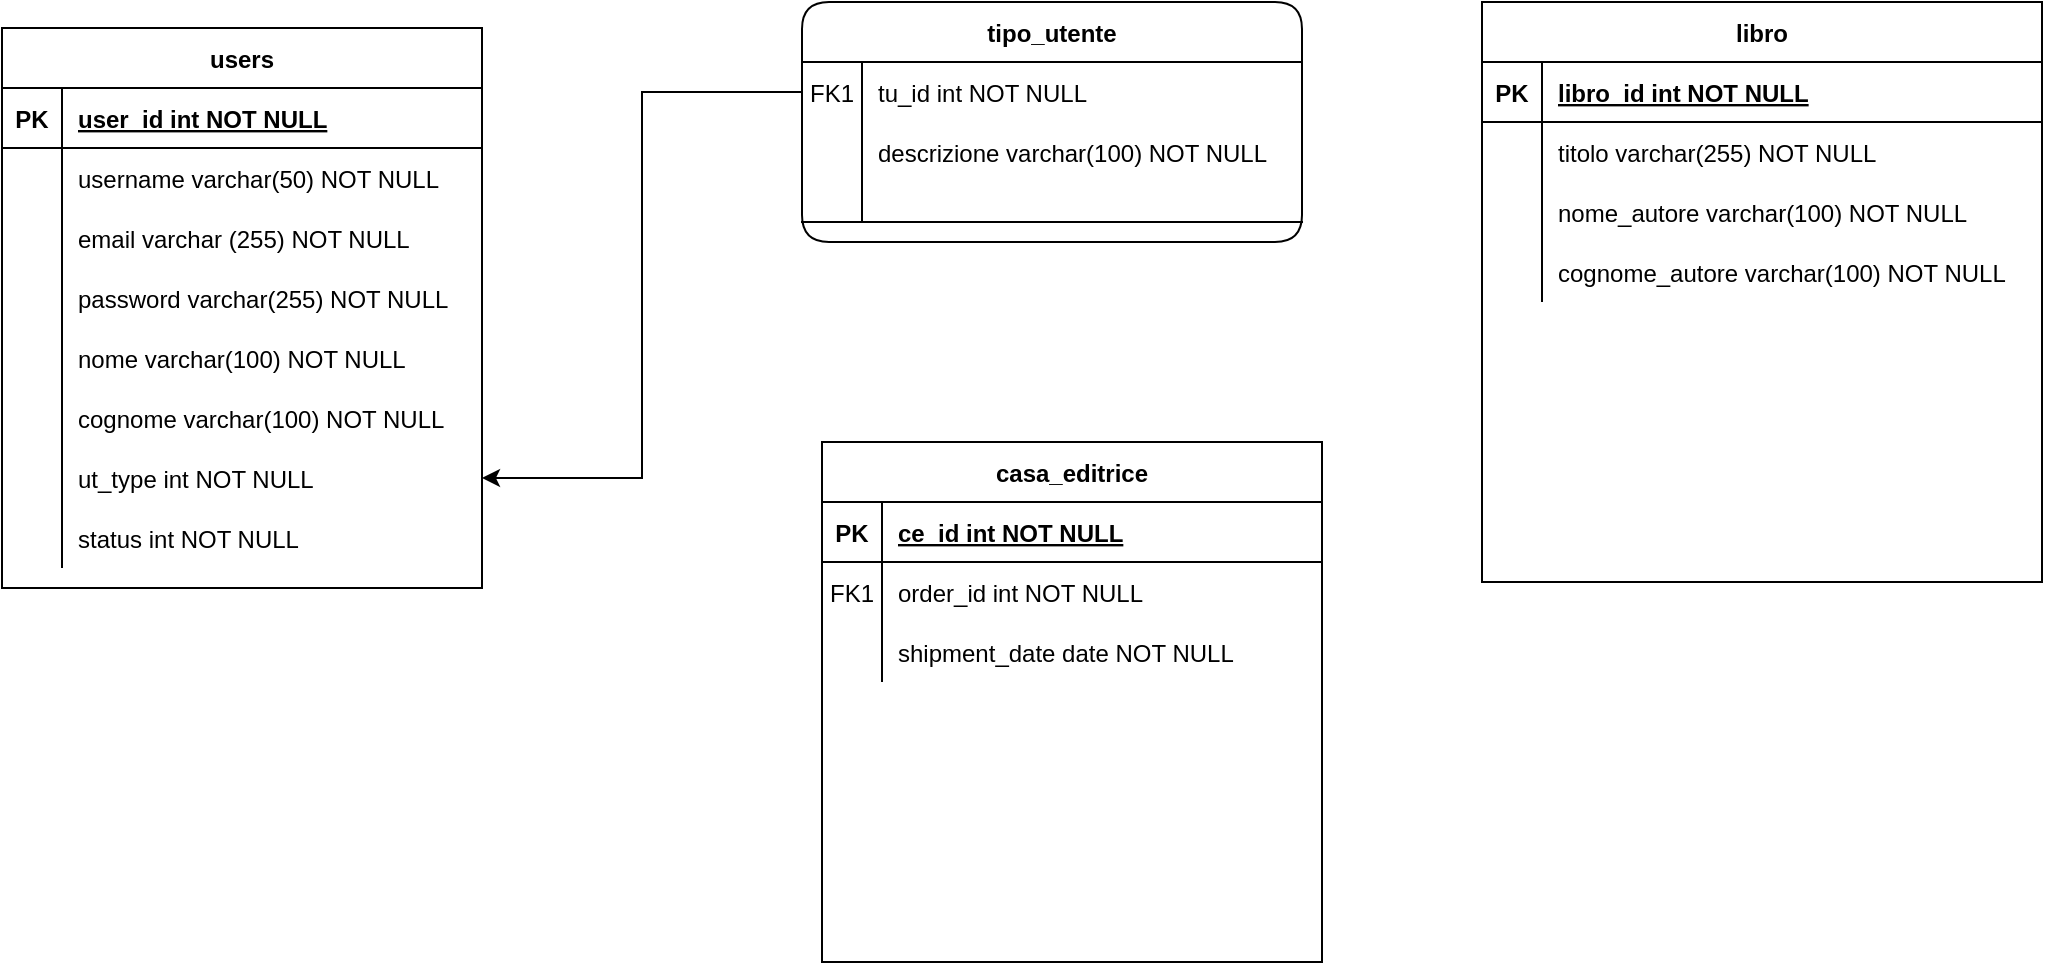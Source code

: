 <mxfile version="14.2.7" type="github">
  <diagram id="R2lEEEUBdFMjLlhIrx00" name="Page-1">
    <mxGraphModel dx="904" dy="589" grid="1" gridSize="10" guides="1" tooltips="1" connect="1" arrows="1" fold="1" page="1" pageScale="1" pageWidth="1169" pageHeight="827" math="0" shadow="0" extFonts="Permanent Marker^https://fonts.googleapis.com/css?family=Permanent+Marker">
      <root>
        <mxCell id="0" />
        <mxCell id="1" parent="0" />
        <mxCell id="C-vyLk0tnHw3VtMMgP7b-2" value="tipo_utente" style="shape=table;startSize=30;container=1;collapsible=1;childLayout=tableLayout;fixedRows=1;rowLines=0;fontStyle=1;align=center;resizeLast=1;rounded=1;" parent="1" vertex="1">
          <mxGeometry x="480" y="120" width="250" height="120" as="geometry" />
        </mxCell>
        <mxCell id="C-vyLk0tnHw3VtMMgP7b-6" value="" style="shape=partialRectangle;collapsible=0;dropTarget=0;pointerEvents=0;fillColor=none;points=[[0,0.5],[1,0.5]];portConstraint=eastwest;top=0;left=0;right=0;bottom=0;" parent="C-vyLk0tnHw3VtMMgP7b-2" vertex="1">
          <mxGeometry y="30" width="250" height="30" as="geometry" />
        </mxCell>
        <mxCell id="C-vyLk0tnHw3VtMMgP7b-7" value="FK1" style="shape=partialRectangle;overflow=hidden;connectable=0;fillColor=none;top=0;left=0;bottom=0;right=0;" parent="C-vyLk0tnHw3VtMMgP7b-6" vertex="1">
          <mxGeometry width="30" height="30" as="geometry" />
        </mxCell>
        <mxCell id="C-vyLk0tnHw3VtMMgP7b-8" value="tu_id int NOT NULL" style="shape=partialRectangle;overflow=hidden;connectable=0;fillColor=none;top=0;left=0;bottom=0;right=0;align=left;spacingLeft=6;" parent="C-vyLk0tnHw3VtMMgP7b-6" vertex="1">
          <mxGeometry x="30" width="220" height="30" as="geometry" />
        </mxCell>
        <mxCell id="C-vyLk0tnHw3VtMMgP7b-9" value="" style="shape=partialRectangle;collapsible=0;dropTarget=0;pointerEvents=0;fillColor=none;points=[[0,0.5],[1,0.5]];portConstraint=eastwest;top=0;left=0;right=0;bottom=0;" parent="C-vyLk0tnHw3VtMMgP7b-2" vertex="1">
          <mxGeometry y="60" width="250" height="30" as="geometry" />
        </mxCell>
        <mxCell id="C-vyLk0tnHw3VtMMgP7b-10" value="" style="shape=partialRectangle;overflow=hidden;connectable=0;fillColor=none;top=0;left=0;bottom=0;right=0;" parent="C-vyLk0tnHw3VtMMgP7b-9" vertex="1">
          <mxGeometry width="30" height="30" as="geometry" />
        </mxCell>
        <mxCell id="C-vyLk0tnHw3VtMMgP7b-11" value="descrizione varchar(100) NOT NULL" style="shape=partialRectangle;overflow=hidden;connectable=0;fillColor=none;top=0;left=0;bottom=0;right=0;align=left;spacingLeft=6;" parent="C-vyLk0tnHw3VtMMgP7b-9" vertex="1">
          <mxGeometry x="30" width="220" height="30" as="geometry" />
        </mxCell>
        <mxCell id="C-vyLk0tnHw3VtMMgP7b-3" value="" style="shape=partialRectangle;collapsible=0;dropTarget=0;pointerEvents=0;fillColor=none;points=[[0,0.5],[1,0.5]];portConstraint=eastwest;top=0;left=0;right=0;bottom=1;" parent="C-vyLk0tnHw3VtMMgP7b-2" vertex="1">
          <mxGeometry y="90" width="250" height="20" as="geometry" />
        </mxCell>
        <mxCell id="C-vyLk0tnHw3VtMMgP7b-4" value="" style="shape=partialRectangle;overflow=hidden;connectable=0;fillColor=none;top=0;left=0;bottom=0;right=0;fontStyle=1;" parent="C-vyLk0tnHw3VtMMgP7b-3" vertex="1">
          <mxGeometry width="30" height="20" as="geometry" />
        </mxCell>
        <mxCell id="C-vyLk0tnHw3VtMMgP7b-5" value="" style="shape=partialRectangle;overflow=hidden;connectable=0;fillColor=none;top=0;left=0;bottom=0;right=0;align=left;spacingLeft=6;fontStyle=5;" parent="C-vyLk0tnHw3VtMMgP7b-3" vertex="1">
          <mxGeometry x="30" width="220" height="20" as="geometry" />
        </mxCell>
        <mxCell id="Vtl8R_igDZuL0pvEwuOO-15" value="libro" style="shape=table;startSize=30;container=1;collapsible=1;childLayout=tableLayout;fixedRows=1;rowLines=0;fontStyle=1;align=center;resizeLast=1;" parent="1" vertex="1">
          <mxGeometry x="820" y="120" width="280" height="290" as="geometry" />
        </mxCell>
        <mxCell id="Vtl8R_igDZuL0pvEwuOO-16" value="" style="shape=partialRectangle;collapsible=0;dropTarget=0;pointerEvents=0;fillColor=none;points=[[0,0.5],[1,0.5]];portConstraint=eastwest;top=0;left=0;right=0;bottom=1;" parent="Vtl8R_igDZuL0pvEwuOO-15" vertex="1">
          <mxGeometry y="30" width="280" height="30" as="geometry" />
        </mxCell>
        <mxCell id="Vtl8R_igDZuL0pvEwuOO-17" value="PK" style="shape=partialRectangle;overflow=hidden;connectable=0;fillColor=none;top=0;left=0;bottom=0;right=0;fontStyle=1;" parent="Vtl8R_igDZuL0pvEwuOO-16" vertex="1">
          <mxGeometry width="30" height="30" as="geometry" />
        </mxCell>
        <mxCell id="Vtl8R_igDZuL0pvEwuOO-18" value="libro_id int NOT NULL " style="shape=partialRectangle;overflow=hidden;connectable=0;fillColor=none;top=0;left=0;bottom=0;right=0;align=left;spacingLeft=6;fontStyle=5;" parent="Vtl8R_igDZuL0pvEwuOO-16" vertex="1">
          <mxGeometry x="30" width="250" height="30" as="geometry" />
        </mxCell>
        <mxCell id="Vtl8R_igDZuL0pvEwuOO-19" value="" style="shape=partialRectangle;collapsible=0;dropTarget=0;pointerEvents=0;fillColor=none;points=[[0,0.5],[1,0.5]];portConstraint=eastwest;top=0;left=0;right=0;bottom=0;" parent="Vtl8R_igDZuL0pvEwuOO-15" vertex="1">
          <mxGeometry y="60" width="280" height="30" as="geometry" />
        </mxCell>
        <mxCell id="Vtl8R_igDZuL0pvEwuOO-20" value="" style="shape=partialRectangle;overflow=hidden;connectable=0;fillColor=none;top=0;left=0;bottom=0;right=0;" parent="Vtl8R_igDZuL0pvEwuOO-19" vertex="1">
          <mxGeometry width="30" height="30" as="geometry" />
        </mxCell>
        <mxCell id="Vtl8R_igDZuL0pvEwuOO-21" value="titolo varchar(255) NOT NULL" style="shape=partialRectangle;overflow=hidden;connectable=0;fillColor=none;top=0;left=0;bottom=0;right=0;align=left;spacingLeft=6;" parent="Vtl8R_igDZuL0pvEwuOO-19" vertex="1">
          <mxGeometry x="30" width="250" height="30" as="geometry" />
        </mxCell>
        <mxCell id="Vtl8R_igDZuL0pvEwuOO-22" value="" style="shape=partialRectangle;collapsible=0;dropTarget=0;pointerEvents=0;fillColor=none;points=[[0,0.5],[1,0.5]];portConstraint=eastwest;top=0;left=0;right=0;bottom=0;" parent="Vtl8R_igDZuL0pvEwuOO-15" vertex="1">
          <mxGeometry y="90" width="280" height="30" as="geometry" />
        </mxCell>
        <mxCell id="Vtl8R_igDZuL0pvEwuOO-23" value="" style="shape=partialRectangle;overflow=hidden;connectable=0;fillColor=none;top=0;left=0;bottom=0;right=0;" parent="Vtl8R_igDZuL0pvEwuOO-22" vertex="1">
          <mxGeometry width="30" height="30" as="geometry" />
        </mxCell>
        <mxCell id="Vtl8R_igDZuL0pvEwuOO-24" value="nome_autore varchar(100) NOT NULL" style="shape=partialRectangle;overflow=hidden;connectable=0;fillColor=none;top=0;left=0;bottom=0;right=0;align=left;spacingLeft=6;" parent="Vtl8R_igDZuL0pvEwuOO-22" vertex="1">
          <mxGeometry x="30" width="250" height="30" as="geometry" />
        </mxCell>
        <mxCell id="S0_BgPtVkWArHSTj8qXA-39" value="" style="shape=partialRectangle;collapsible=0;dropTarget=0;pointerEvents=0;fillColor=none;points=[[0,0.5],[1,0.5]];portConstraint=eastwest;top=0;left=0;right=0;bottom=0;" vertex="1" parent="Vtl8R_igDZuL0pvEwuOO-15">
          <mxGeometry y="120" width="280" height="30" as="geometry" />
        </mxCell>
        <mxCell id="S0_BgPtVkWArHSTj8qXA-40" value="" style="shape=partialRectangle;overflow=hidden;connectable=0;fillColor=none;top=0;left=0;bottom=0;right=0;" vertex="1" parent="S0_BgPtVkWArHSTj8qXA-39">
          <mxGeometry width="30" height="30" as="geometry" />
        </mxCell>
        <mxCell id="S0_BgPtVkWArHSTj8qXA-41" value="cognome_autore varchar(100) NOT NULL" style="shape=partialRectangle;overflow=hidden;connectable=0;fillColor=none;top=0;left=0;bottom=0;right=0;align=left;spacingLeft=6;" vertex="1" parent="S0_BgPtVkWArHSTj8qXA-39">
          <mxGeometry x="30" width="250" height="30" as="geometry" />
        </mxCell>
        <mxCell id="Vtl8R_igDZuL0pvEwuOO-26" style="edgeStyle=orthogonalEdgeStyle;rounded=0;orthogonalLoop=1;jettySize=auto;html=1;" parent="1" source="C-vyLk0tnHw3VtMMgP7b-6" target="S0_BgPtVkWArHSTj8qXA-33" edge="1">
          <mxGeometry relative="1" as="geometry">
            <mxPoint x="380" y="310" as="targetPoint" />
          </mxGeometry>
        </mxCell>
        <mxCell id="Vtl8R_igDZuL0pvEwuOO-27" value="casa_editrice" style="shape=table;startSize=30;container=1;collapsible=1;childLayout=tableLayout;fixedRows=1;rowLines=0;fontStyle=1;align=center;resizeLast=1;" parent="1" vertex="1">
          <mxGeometry x="490" y="340" width="250.0" height="260" as="geometry" />
        </mxCell>
        <mxCell id="Vtl8R_igDZuL0pvEwuOO-28" value="" style="shape=partialRectangle;collapsible=0;dropTarget=0;pointerEvents=0;fillColor=none;points=[[0,0.5],[1,0.5]];portConstraint=eastwest;top=0;left=0;right=0;bottom=1;" parent="Vtl8R_igDZuL0pvEwuOO-27" vertex="1">
          <mxGeometry y="30" width="250.0" height="30" as="geometry" />
        </mxCell>
        <mxCell id="Vtl8R_igDZuL0pvEwuOO-29" value="PK" style="shape=partialRectangle;overflow=hidden;connectable=0;fillColor=none;top=0;left=0;bottom=0;right=0;fontStyle=1;" parent="Vtl8R_igDZuL0pvEwuOO-28" vertex="1">
          <mxGeometry width="30" height="30" as="geometry" />
        </mxCell>
        <mxCell id="Vtl8R_igDZuL0pvEwuOO-30" value="ce_id int NOT NULL " style="shape=partialRectangle;overflow=hidden;connectable=0;fillColor=none;top=0;left=0;bottom=0;right=0;align=left;spacingLeft=6;fontStyle=5;" parent="Vtl8R_igDZuL0pvEwuOO-28" vertex="1">
          <mxGeometry x="30" width="220.0" height="30" as="geometry" />
        </mxCell>
        <mxCell id="Vtl8R_igDZuL0pvEwuOO-31" value="" style="shape=partialRectangle;collapsible=0;dropTarget=0;pointerEvents=0;fillColor=none;points=[[0,0.5],[1,0.5]];portConstraint=eastwest;top=0;left=0;right=0;bottom=0;" parent="Vtl8R_igDZuL0pvEwuOO-27" vertex="1">
          <mxGeometry y="60" width="250.0" height="30" as="geometry" />
        </mxCell>
        <mxCell id="Vtl8R_igDZuL0pvEwuOO-32" value="FK1" style="shape=partialRectangle;overflow=hidden;connectable=0;fillColor=none;top=0;left=0;bottom=0;right=0;" parent="Vtl8R_igDZuL0pvEwuOO-31" vertex="1">
          <mxGeometry width="30" height="30" as="geometry" />
        </mxCell>
        <mxCell id="Vtl8R_igDZuL0pvEwuOO-33" value="order_id int NOT NULL" style="shape=partialRectangle;overflow=hidden;connectable=0;fillColor=none;top=0;left=0;bottom=0;right=0;align=left;spacingLeft=6;" parent="Vtl8R_igDZuL0pvEwuOO-31" vertex="1">
          <mxGeometry x="30" width="220.0" height="30" as="geometry" />
        </mxCell>
        <mxCell id="Vtl8R_igDZuL0pvEwuOO-34" value="" style="shape=partialRectangle;collapsible=0;dropTarget=0;pointerEvents=0;fillColor=none;points=[[0,0.5],[1,0.5]];portConstraint=eastwest;top=0;left=0;right=0;bottom=0;" parent="Vtl8R_igDZuL0pvEwuOO-27" vertex="1">
          <mxGeometry y="90" width="250.0" height="30" as="geometry" />
        </mxCell>
        <mxCell id="Vtl8R_igDZuL0pvEwuOO-35" value="" style="shape=partialRectangle;overflow=hidden;connectable=0;fillColor=none;top=0;left=0;bottom=0;right=0;" parent="Vtl8R_igDZuL0pvEwuOO-34" vertex="1">
          <mxGeometry width="30" height="30" as="geometry" />
        </mxCell>
        <mxCell id="Vtl8R_igDZuL0pvEwuOO-36" value="shipment_date date NOT NULL" style="shape=partialRectangle;overflow=hidden;connectable=0;fillColor=none;top=0;left=0;bottom=0;right=0;align=left;spacingLeft=6;" parent="Vtl8R_igDZuL0pvEwuOO-34" vertex="1">
          <mxGeometry x="30" width="220.0" height="30" as="geometry" />
        </mxCell>
        <mxCell id="S0_BgPtVkWArHSTj8qXA-1" value="users" style="shape=table;startSize=30;container=1;collapsible=1;childLayout=tableLayout;fixedRows=1;rowLines=0;fontStyle=1;align=center;resizeLast=1;" vertex="1" parent="1">
          <mxGeometry x="80" y="133" width="240" height="280" as="geometry" />
        </mxCell>
        <mxCell id="S0_BgPtVkWArHSTj8qXA-2" value="" style="shape=partialRectangle;collapsible=0;dropTarget=0;pointerEvents=0;fillColor=none;top=0;left=0;bottom=1;right=0;points=[[0,0.5],[1,0.5]];portConstraint=eastwest;" vertex="1" parent="S0_BgPtVkWArHSTj8qXA-1">
          <mxGeometry y="30" width="240" height="30" as="geometry" />
        </mxCell>
        <mxCell id="S0_BgPtVkWArHSTj8qXA-3" value="PK" style="shape=partialRectangle;connectable=0;fillColor=none;top=0;left=0;bottom=0;right=0;fontStyle=1;overflow=hidden;" vertex="1" parent="S0_BgPtVkWArHSTj8qXA-2">
          <mxGeometry width="30" height="30" as="geometry" />
        </mxCell>
        <mxCell id="S0_BgPtVkWArHSTj8qXA-4" value="user_id int NOT NULL" style="shape=partialRectangle;connectable=0;fillColor=none;top=0;left=0;bottom=0;right=0;align=left;spacingLeft=6;fontStyle=5;overflow=hidden;" vertex="1" parent="S0_BgPtVkWArHSTj8qXA-2">
          <mxGeometry x="30" width="210" height="30" as="geometry" />
        </mxCell>
        <mxCell id="S0_BgPtVkWArHSTj8qXA-5" value="" style="shape=partialRectangle;collapsible=0;dropTarget=0;pointerEvents=0;fillColor=none;top=0;left=0;bottom=0;right=0;points=[[0,0.5],[1,0.5]];portConstraint=eastwest;" vertex="1" parent="S0_BgPtVkWArHSTj8qXA-1">
          <mxGeometry y="60" width="240" height="30" as="geometry" />
        </mxCell>
        <mxCell id="S0_BgPtVkWArHSTj8qXA-6" value="" style="shape=partialRectangle;connectable=0;fillColor=none;top=0;left=0;bottom=0;right=0;editable=1;overflow=hidden;" vertex="1" parent="S0_BgPtVkWArHSTj8qXA-5">
          <mxGeometry width="30" height="30" as="geometry" />
        </mxCell>
        <mxCell id="S0_BgPtVkWArHSTj8qXA-7" value="username varchar(50) NOT NULL" style="shape=partialRectangle;connectable=0;fillColor=none;top=0;left=0;bottom=0;right=0;align=left;spacingLeft=6;overflow=hidden;" vertex="1" parent="S0_BgPtVkWArHSTj8qXA-5">
          <mxGeometry x="30" width="210" height="30" as="geometry" />
        </mxCell>
        <mxCell id="S0_BgPtVkWArHSTj8qXA-8" value="" style="shape=partialRectangle;collapsible=0;dropTarget=0;pointerEvents=0;fillColor=none;top=0;left=0;bottom=0;right=0;points=[[0,0.5],[1,0.5]];portConstraint=eastwest;" vertex="1" parent="S0_BgPtVkWArHSTj8qXA-1">
          <mxGeometry y="90" width="240" height="30" as="geometry" />
        </mxCell>
        <mxCell id="S0_BgPtVkWArHSTj8qXA-9" value="" style="shape=partialRectangle;connectable=0;fillColor=none;top=0;left=0;bottom=0;right=0;editable=1;overflow=hidden;" vertex="1" parent="S0_BgPtVkWArHSTj8qXA-8">
          <mxGeometry width="30" height="30" as="geometry" />
        </mxCell>
        <mxCell id="S0_BgPtVkWArHSTj8qXA-10" value="email varchar (255) NOT NULL" style="shape=partialRectangle;connectable=0;fillColor=none;top=0;left=0;bottom=0;right=0;align=left;spacingLeft=6;overflow=hidden;" vertex="1" parent="S0_BgPtVkWArHSTj8qXA-8">
          <mxGeometry x="30" width="210" height="30" as="geometry" />
        </mxCell>
        <mxCell id="S0_BgPtVkWArHSTj8qXA-11" value="" style="shape=partialRectangle;collapsible=0;dropTarget=0;pointerEvents=0;fillColor=none;top=0;left=0;bottom=0;right=0;points=[[0,0.5],[1,0.5]];portConstraint=eastwest;" vertex="1" parent="S0_BgPtVkWArHSTj8qXA-1">
          <mxGeometry y="120" width="240" height="30" as="geometry" />
        </mxCell>
        <mxCell id="S0_BgPtVkWArHSTj8qXA-12" value="" style="shape=partialRectangle;connectable=0;fillColor=none;top=0;left=0;bottom=0;right=0;editable=1;overflow=hidden;" vertex="1" parent="S0_BgPtVkWArHSTj8qXA-11">
          <mxGeometry width="30" height="30" as="geometry" />
        </mxCell>
        <mxCell id="S0_BgPtVkWArHSTj8qXA-13" value="password varchar(255) NOT NULL" style="shape=partialRectangle;connectable=0;fillColor=none;top=0;left=0;bottom=0;right=0;align=left;spacingLeft=6;overflow=hidden;" vertex="1" parent="S0_BgPtVkWArHSTj8qXA-11">
          <mxGeometry x="30" width="210" height="30" as="geometry" />
        </mxCell>
        <mxCell id="S0_BgPtVkWArHSTj8qXA-27" value="" style="shape=partialRectangle;collapsible=0;dropTarget=0;pointerEvents=0;fillColor=none;top=0;left=0;bottom=0;right=0;points=[[0,0.5],[1,0.5]];portConstraint=eastwest;" vertex="1" parent="S0_BgPtVkWArHSTj8qXA-1">
          <mxGeometry y="150" width="240" height="30" as="geometry" />
        </mxCell>
        <mxCell id="S0_BgPtVkWArHSTj8qXA-28" value="" style="shape=partialRectangle;connectable=0;fillColor=none;top=0;left=0;bottom=0;right=0;editable=1;overflow=hidden;" vertex="1" parent="S0_BgPtVkWArHSTj8qXA-27">
          <mxGeometry width="30" height="30" as="geometry" />
        </mxCell>
        <mxCell id="S0_BgPtVkWArHSTj8qXA-29" value="nome varchar(100) NOT NULL" style="shape=partialRectangle;connectable=0;fillColor=none;top=0;left=0;bottom=0;right=0;align=left;spacingLeft=6;overflow=hidden;" vertex="1" parent="S0_BgPtVkWArHSTj8qXA-27">
          <mxGeometry x="30" width="210" height="30" as="geometry" />
        </mxCell>
        <mxCell id="S0_BgPtVkWArHSTj8qXA-30" value="" style="shape=partialRectangle;collapsible=0;dropTarget=0;pointerEvents=0;fillColor=none;top=0;left=0;bottom=0;right=0;points=[[0,0.5],[1,0.5]];portConstraint=eastwest;" vertex="1" parent="S0_BgPtVkWArHSTj8qXA-1">
          <mxGeometry y="180" width="240" height="30" as="geometry" />
        </mxCell>
        <mxCell id="S0_BgPtVkWArHSTj8qXA-31" value="" style="shape=partialRectangle;connectable=0;fillColor=none;top=0;left=0;bottom=0;right=0;editable=1;overflow=hidden;" vertex="1" parent="S0_BgPtVkWArHSTj8qXA-30">
          <mxGeometry width="30" height="30" as="geometry" />
        </mxCell>
        <mxCell id="S0_BgPtVkWArHSTj8qXA-32" value="cognome varchar(100) NOT NULL" style="shape=partialRectangle;connectable=0;fillColor=none;top=0;left=0;bottom=0;right=0;align=left;spacingLeft=6;overflow=hidden;" vertex="1" parent="S0_BgPtVkWArHSTj8qXA-30">
          <mxGeometry x="30" width="210" height="30" as="geometry" />
        </mxCell>
        <mxCell id="S0_BgPtVkWArHSTj8qXA-33" value="" style="shape=partialRectangle;collapsible=0;dropTarget=0;pointerEvents=0;fillColor=none;top=0;left=0;bottom=0;right=0;points=[[0,0.5],[1,0.5]];portConstraint=eastwest;" vertex="1" parent="S0_BgPtVkWArHSTj8qXA-1">
          <mxGeometry y="210" width="240" height="30" as="geometry" />
        </mxCell>
        <mxCell id="S0_BgPtVkWArHSTj8qXA-34" value="" style="shape=partialRectangle;connectable=0;fillColor=none;top=0;left=0;bottom=0;right=0;editable=1;overflow=hidden;" vertex="1" parent="S0_BgPtVkWArHSTj8qXA-33">
          <mxGeometry width="30" height="30" as="geometry" />
        </mxCell>
        <mxCell id="S0_BgPtVkWArHSTj8qXA-35" value="ut_type int NOT NULL" style="shape=partialRectangle;connectable=0;fillColor=none;top=0;left=0;bottom=0;right=0;align=left;spacingLeft=6;overflow=hidden;" vertex="1" parent="S0_BgPtVkWArHSTj8qXA-33">
          <mxGeometry x="30" width="210" height="30" as="geometry" />
        </mxCell>
        <mxCell id="S0_BgPtVkWArHSTj8qXA-36" value="" style="shape=partialRectangle;collapsible=0;dropTarget=0;pointerEvents=0;fillColor=none;top=0;left=0;bottom=0;right=0;points=[[0,0.5],[1,0.5]];portConstraint=eastwest;" vertex="1" parent="S0_BgPtVkWArHSTj8qXA-1">
          <mxGeometry y="240" width="240" height="30" as="geometry" />
        </mxCell>
        <mxCell id="S0_BgPtVkWArHSTj8qXA-37" value="" style="shape=partialRectangle;connectable=0;fillColor=none;top=0;left=0;bottom=0;right=0;editable=1;overflow=hidden;" vertex="1" parent="S0_BgPtVkWArHSTj8qXA-36">
          <mxGeometry width="30" height="30" as="geometry" />
        </mxCell>
        <mxCell id="S0_BgPtVkWArHSTj8qXA-38" value="status int NOT NULL" style="shape=partialRectangle;connectable=0;fillColor=none;top=0;left=0;bottom=0;right=0;align=left;spacingLeft=6;overflow=hidden;" vertex="1" parent="S0_BgPtVkWArHSTj8qXA-36">
          <mxGeometry x="30" width="210" height="30" as="geometry" />
        </mxCell>
      </root>
    </mxGraphModel>
  </diagram>
</mxfile>
